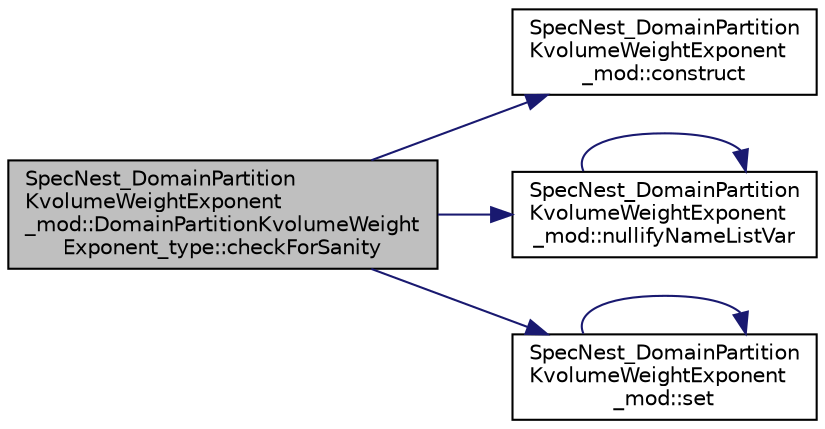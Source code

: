 digraph "SpecNest_DomainPartitionKvolumeWeightExponent_mod::DomainPartitionKvolumeWeightExponent_type::checkForSanity"
{
 // LATEX_PDF_SIZE
  edge [fontname="Helvetica",fontsize="10",labelfontname="Helvetica",labelfontsize="10"];
  node [fontname="Helvetica",fontsize="10",shape=record];
  rankdir="LR";
  Node1 [label="SpecNest_DomainPartition\lKvolumeWeightExponent\l_mod::DomainPartitionKvolumeWeight\lExponent_type::checkForSanity",height=0.2,width=0.4,color="black", fillcolor="grey75", style="filled", fontcolor="black",tooltip=" "];
  Node1 -> Node2 [color="midnightblue",fontsize="10",style="solid",fontname="Helvetica"];
  Node2 [label="SpecNest_DomainPartition\lKvolumeWeightExponent\l_mod::construct",height=0.2,width=0.4,color="black", fillcolor="white", style="filled",URL="$namespaceSpecNest__DomainPartitionKvolumeWeightExponent__mod.html#ad7385a5f75b23809a82e8625894f3603",tooltip=" "];
  Node1 -> Node3 [color="midnightblue",fontsize="10",style="solid",fontname="Helvetica"];
  Node3 [label="SpecNest_DomainPartition\lKvolumeWeightExponent\l_mod::nullifyNameListVar",height=0.2,width=0.4,color="black", fillcolor="white", style="filled",URL="$namespaceSpecNest__DomainPartitionKvolumeWeightExponent__mod.html#a16975989e4b8a690d7d0a96c56ba3537",tooltip=" "];
  Node3 -> Node3 [color="midnightblue",fontsize="10",style="solid",fontname="Helvetica"];
  Node1 -> Node4 [color="midnightblue",fontsize="10",style="solid",fontname="Helvetica"];
  Node4 [label="SpecNest_DomainPartition\lKvolumeWeightExponent\l_mod::set",height=0.2,width=0.4,color="black", fillcolor="white", style="filled",URL="$namespaceSpecNest__DomainPartitionKvolumeWeightExponent__mod.html#ae79ad5129844f266f8b77608eda846e5",tooltip=" "];
  Node4 -> Node4 [color="midnightblue",fontsize="10",style="solid",fontname="Helvetica"];
}
